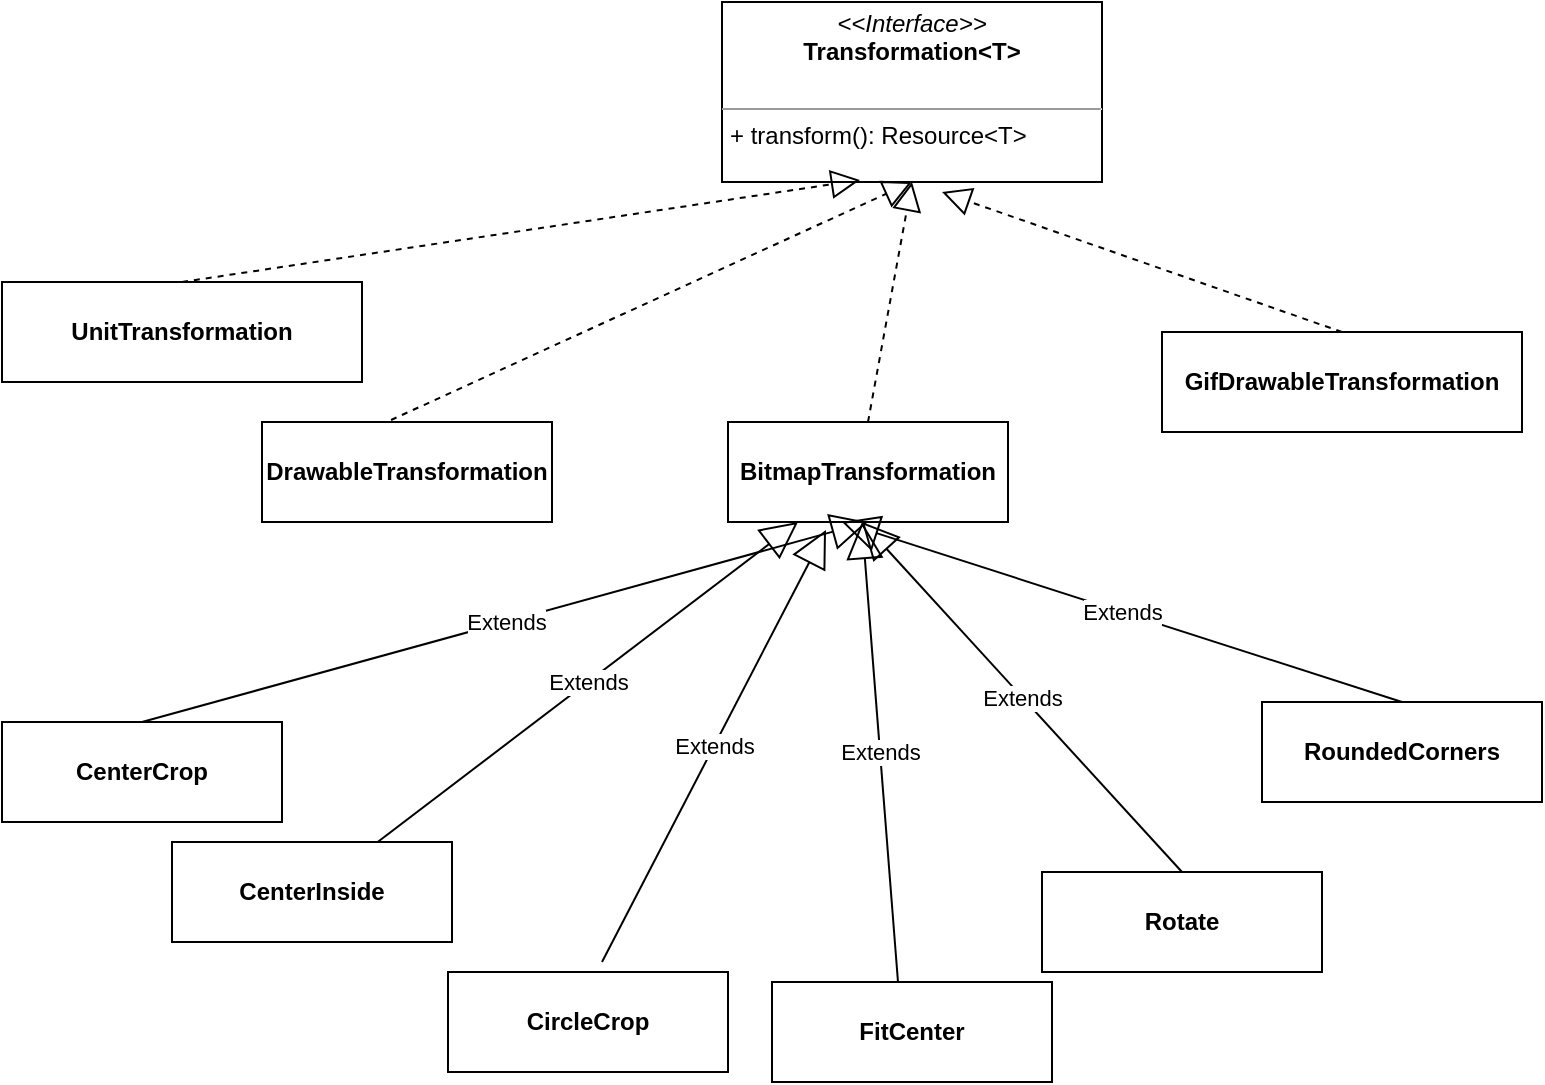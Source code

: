 <mxfile version="10.8.9" type="github"><diagram id="OadrC0pGpbmSM7Olv7JT" name="Page-1"><mxGraphModel dx="2221" dy="1859" grid="1" gridSize="10" guides="1" tooltips="1" connect="1" arrows="1" fold="1" page="1" pageScale="1" pageWidth="827" pageHeight="1169" math="0" shadow="0"><root><mxCell id="0"/><mxCell id="1" parent="0"/><mxCell id="EhmBvJKDQeS_CH3PXG1M-19" value="&lt;p style=&quot;margin: 0px ; margin-top: 4px ; text-align: center&quot;&gt;&lt;i&gt;&amp;lt;&amp;lt;Interface&amp;gt;&amp;gt;&lt;/i&gt;&lt;br&gt;&lt;b&gt;Transformation&amp;lt;T&amp;gt;&lt;/b&gt;&lt;/p&gt;&lt;p style=&quot;margin: 0px ; margin-left: 4px&quot;&gt;&lt;br&gt;&lt;/p&gt;&lt;hr size=&quot;1&quot;&gt;&lt;p style=&quot;margin: 0px ; margin-left: 4px&quot;&gt;+ transform(): Resource&amp;lt;T&amp;gt;&lt;br&gt;&lt;/p&gt;" style="verticalAlign=top;align=left;overflow=fill;fontSize=12;fontFamily=Helvetica;html=1;" parent="1" vertex="1"><mxGeometry x="340" y="-70" width="190" height="90" as="geometry"/></mxCell><mxCell id="EhmBvJKDQeS_CH3PXG1M-20" value="&lt;p style=&quot;margin: 0px ; margin-top: 4px ; text-align: center&quot;&gt;&lt;br&gt;&lt;b&gt;BitmapTransformation&lt;/b&gt;&lt;/p&gt;" style="verticalAlign=top;align=left;overflow=fill;fontSize=12;fontFamily=Helvetica;html=1;" parent="1" vertex="1"><mxGeometry x="343" y="140" width="140" height="50" as="geometry"/></mxCell><mxCell id="EhmBvJKDQeS_CH3PXG1M-21" value="" style="endArrow=block;dashed=1;endFill=0;endSize=12;html=1;exitX=0.5;exitY=0;exitDx=0;exitDy=0;entryX=0.5;entryY=1;entryDx=0;entryDy=0;" parent="1" source="EhmBvJKDQeS_CH3PXG1M-20" target="EhmBvJKDQeS_CH3PXG1M-19" edge="1"><mxGeometry width="160" relative="1" as="geometry"><mxPoint x="270" y="110" as="sourcePoint"/><mxPoint x="430" y="110" as="targetPoint"/></mxGeometry></mxCell><mxCell id="EhmBvJKDQeS_CH3PXG1M-23" value="&lt;p style=&quot;margin: 0px ; margin-top: 4px ; text-align: center&quot;&gt;&lt;br&gt;&lt;b&gt;CenterCrop&lt;/b&gt;&lt;/p&gt;" style="verticalAlign=top;align=left;overflow=fill;fontSize=12;fontFamily=Helvetica;html=1;" parent="1" vertex="1"><mxGeometry x="-20" y="290" width="140" height="50" as="geometry"/></mxCell><mxCell id="EhmBvJKDQeS_CH3PXG1M-24" value="Extends" style="endArrow=block;endSize=16;endFill=0;html=1;exitX=0.5;exitY=0;exitDx=0;exitDy=0;entryX=0.5;entryY=1;entryDx=0;entryDy=0;" parent="1" source="EhmBvJKDQeS_CH3PXG1M-23" target="EhmBvJKDQeS_CH3PXG1M-20" edge="1"><mxGeometry width="160" relative="1" as="geometry"><mxPoint x="260" y="370" as="sourcePoint"/><mxPoint x="420" y="370" as="targetPoint"/></mxGeometry></mxCell><mxCell id="EhmBvJKDQeS_CH3PXG1M-25" value="&lt;p style=&quot;margin: 0px ; margin-top: 4px ; text-align: center&quot;&gt;&lt;br&gt;&lt;b&gt;CenterInside&lt;/b&gt;&lt;/p&gt;" style="verticalAlign=top;align=left;overflow=fill;fontSize=12;fontFamily=Helvetica;html=1;" parent="1" vertex="1"><mxGeometry x="65" y="350" width="140" height="50" as="geometry"/></mxCell><mxCell id="EhmBvJKDQeS_CH3PXG1M-26" value="Extends" style="endArrow=block;endSize=16;endFill=0;html=1;exitX=0.5;exitY=0;exitDx=0;exitDy=0;" parent="1" source="EhmBvJKDQeS_CH3PXG1M-31" edge="1"><mxGeometry width="160" relative="1" as="geometry"><mxPoint x="340" y="280" as="sourcePoint"/><mxPoint x="400" y="190" as="targetPoint"/></mxGeometry></mxCell><mxCell id="EhmBvJKDQeS_CH3PXG1M-28" value="&lt;p style=&quot;margin: 0px ; margin-top: 4px ; text-align: center&quot;&gt;&lt;br&gt;&lt;b&gt;CircleCrop&lt;/b&gt;&lt;/p&gt;" style="verticalAlign=top;align=left;overflow=fill;fontSize=12;fontFamily=Helvetica;html=1;" parent="1" vertex="1"><mxGeometry x="203" y="415" width="140" height="50" as="geometry"/></mxCell><mxCell id="EhmBvJKDQeS_CH3PXG1M-29" value="&lt;p style=&quot;margin: 0px ; margin-top: 4px ; text-align: center&quot;&gt;&lt;br&gt;&lt;b&gt;FitCenter&lt;/b&gt;&lt;/p&gt;" style="verticalAlign=top;align=left;overflow=fill;fontSize=12;fontFamily=Helvetica;html=1;" parent="1" vertex="1"><mxGeometry x="365" y="420" width="140" height="50" as="geometry"/></mxCell><mxCell id="EhmBvJKDQeS_CH3PXG1M-30" value="&lt;p style=&quot;margin: 0px ; margin-top: 4px ; text-align: center&quot;&gt;&lt;br&gt;&lt;b&gt;Rotate&lt;/b&gt;&lt;/p&gt;" style="verticalAlign=top;align=left;overflow=fill;fontSize=12;fontFamily=Helvetica;html=1;" parent="1" vertex="1"><mxGeometry x="500" y="365" width="140" height="50" as="geometry"/></mxCell><mxCell id="EhmBvJKDQeS_CH3PXG1M-31" value="&lt;p style=&quot;margin: 0px ; margin-top: 4px ; text-align: center&quot;&gt;&lt;br&gt;&lt;b&gt;RoundedCorners&lt;/b&gt;&lt;/p&gt;" style="verticalAlign=top;align=left;overflow=fill;fontSize=12;fontFamily=Helvetica;html=1;" parent="1" vertex="1"><mxGeometry x="610" y="280" width="140" height="50" as="geometry"/></mxCell><mxCell id="EhmBvJKDQeS_CH3PXG1M-32" value="Extends" style="endArrow=block;endSize=16;endFill=0;html=1;entryX=0.25;entryY=1;entryDx=0;entryDy=0;" parent="1" source="EhmBvJKDQeS_CH3PXG1M-25" edge="1" target="EhmBvJKDQeS_CH3PXG1M-20"><mxGeometry width="160" relative="1" as="geometry"><mxPoint x="180" y="360" as="sourcePoint"/><mxPoint x="250" y="190" as="targetPoint"/></mxGeometry></mxCell><mxCell id="EhmBvJKDQeS_CH3PXG1M-33" value="Extends" style="endArrow=block;endSize=16;endFill=0;html=1;entryX=0.35;entryY=1.08;entryDx=0;entryDy=0;entryPerimeter=0;" parent="1" edge="1" target="EhmBvJKDQeS_CH3PXG1M-20"><mxGeometry width="160" relative="1" as="geometry"><mxPoint x="280" y="410" as="sourcePoint"/><mxPoint x="260" y="190" as="targetPoint"/></mxGeometry></mxCell><mxCell id="EhmBvJKDQeS_CH3PXG1M-34" value="Extends" style="endArrow=block;endSize=16;endFill=0;html=1;exitX=0.45;exitY=0;exitDx=0;exitDy=0;exitPerimeter=0;" parent="1" source="EhmBvJKDQeS_CH3PXG1M-29" edge="1"><mxGeometry width="160" relative="1" as="geometry"><mxPoint x="270" y="370" as="sourcePoint"/><mxPoint x="410" y="190" as="targetPoint"/></mxGeometry></mxCell><mxCell id="EhmBvJKDQeS_CH3PXG1M-35" value="Extends" style="endArrow=block;endSize=16;endFill=0;html=1;exitX=0.5;exitY=0;exitDx=0;exitDy=0;" parent="1" source="EhmBvJKDQeS_CH3PXG1M-30" edge="1"><mxGeometry width="160" relative="1" as="geometry"><mxPoint x="390" y="330" as="sourcePoint"/><mxPoint x="410" y="190" as="targetPoint"/></mxGeometry></mxCell><mxCell id="EhmBvJKDQeS_CH3PXG1M-36" value="&lt;p style=&quot;margin: 0px ; margin-top: 4px ; text-align: center&quot;&gt;&lt;br&gt;&lt;b&gt;DrawableTransformation&lt;/b&gt;&lt;/p&gt;" style="verticalAlign=top;align=left;overflow=fill;fontSize=12;fontFamily=Helvetica;html=1;" parent="1" vertex="1"><mxGeometry x="110" y="140" width="145" height="50" as="geometry"/></mxCell><mxCell id="EhmBvJKDQeS_CH3PXG1M-37" value="&lt;p style=&quot;margin: 0px ; margin-top: 4px ; text-align: center&quot;&gt;&lt;br&gt;&lt;b&gt;GifDrawableTransformation&lt;/b&gt;&lt;/p&gt;" style="verticalAlign=top;align=left;overflow=fill;fontSize=12;fontFamily=Helvetica;html=1;" parent="1" vertex="1"><mxGeometry x="560" y="95" width="180" height="50" as="geometry"/></mxCell><mxCell id="EhmBvJKDQeS_CH3PXG1M-38" value="&lt;p style=&quot;margin: 0px ; margin-top: 4px ; text-align: center&quot;&gt;&lt;br&gt;&lt;b&gt;UnitTransformation&lt;/b&gt;&lt;/p&gt;" style="verticalAlign=top;align=left;overflow=fill;fontSize=12;fontFamily=Helvetica;html=1;" parent="1" vertex="1"><mxGeometry x="-20" y="70" width="180" height="50" as="geometry"/></mxCell><mxCell id="EhmBvJKDQeS_CH3PXG1M-39" value="" style="endArrow=block;dashed=1;endFill=0;endSize=12;html=1;entryX=0.363;entryY=0.989;entryDx=0;entryDy=0;exitX=0.5;exitY=0;exitDx=0;exitDy=0;entryPerimeter=0;" parent="1" target="EhmBvJKDQeS_CH3PXG1M-19" edge="1" source="EhmBvJKDQeS_CH3PXG1M-38"><mxGeometry width="160" relative="1" as="geometry"><mxPoint x="620" y="20" as="sourcePoint"/><mxPoint x="780" y="20" as="targetPoint"/></mxGeometry></mxCell><mxCell id="EhmBvJKDQeS_CH3PXG1M-40" value="" style="endArrow=block;dashed=1;endFill=0;endSize=12;html=1;exitX=0.445;exitY=-0.02;exitDx=0;exitDy=0;exitPerimeter=0;" parent="1" source="EhmBvJKDQeS_CH3PXG1M-36" edge="1"><mxGeometry width="160" relative="1" as="geometry"><mxPoint x="410" y="100" as="sourcePoint"/><mxPoint x="435" y="20" as="targetPoint"/></mxGeometry></mxCell><mxCell id="EhmBvJKDQeS_CH3PXG1M-41" value="" style="endArrow=block;dashed=1;endFill=0;endSize=12;html=1;exitX=0.5;exitY=0;exitDx=0;exitDy=0;entryX=0.579;entryY=1.056;entryDx=0;entryDy=0;entryPerimeter=0;" parent="1" source="EhmBvJKDQeS_CH3PXG1M-37" target="EhmBvJKDQeS_CH3PXG1M-19" edge="1"><mxGeometry width="160" relative="1" as="geometry"><mxPoint x="660" y="100" as="sourcePoint"/><mxPoint x="820" y="100" as="targetPoint"/></mxGeometry></mxCell></root></mxGraphModel></diagram></mxfile>